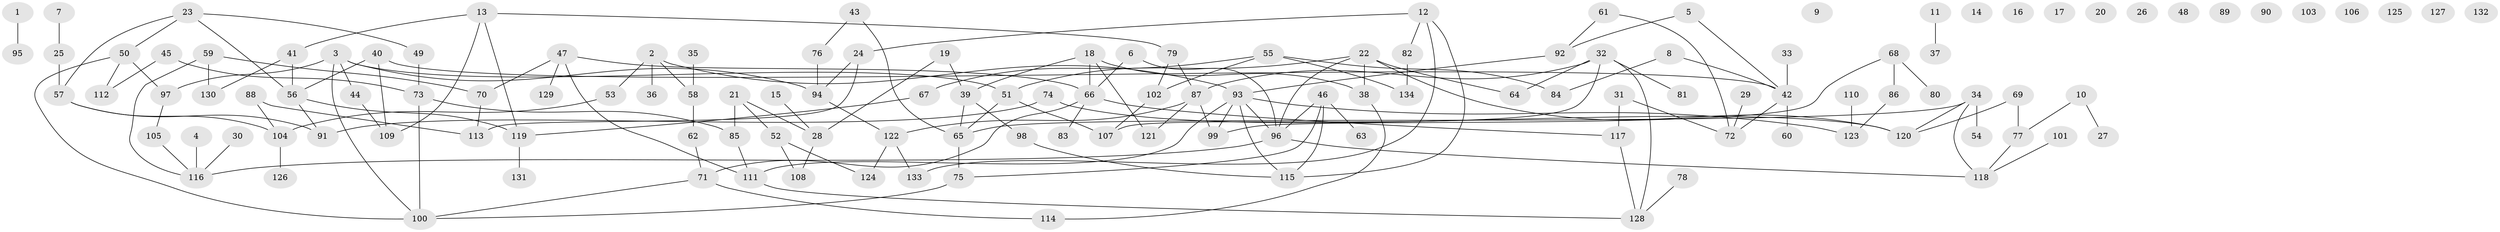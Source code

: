 // coarse degree distribution, {0: 0.4, 3: 0.125, 2: 0.075, 1: 0.2, 4: 0.05, 8: 0.025, 6: 0.05, 5: 0.05, 11: 0.025}
// Generated by graph-tools (version 1.1) at 2025/43/03/04/25 21:43:37]
// undirected, 134 vertices, 166 edges
graph export_dot {
graph [start="1"]
  node [color=gray90,style=filled];
  1;
  2;
  3;
  4;
  5;
  6;
  7;
  8;
  9;
  10;
  11;
  12;
  13;
  14;
  15;
  16;
  17;
  18;
  19;
  20;
  21;
  22;
  23;
  24;
  25;
  26;
  27;
  28;
  29;
  30;
  31;
  32;
  33;
  34;
  35;
  36;
  37;
  38;
  39;
  40;
  41;
  42;
  43;
  44;
  45;
  46;
  47;
  48;
  49;
  50;
  51;
  52;
  53;
  54;
  55;
  56;
  57;
  58;
  59;
  60;
  61;
  62;
  63;
  64;
  65;
  66;
  67;
  68;
  69;
  70;
  71;
  72;
  73;
  74;
  75;
  76;
  77;
  78;
  79;
  80;
  81;
  82;
  83;
  84;
  85;
  86;
  87;
  88;
  89;
  90;
  91;
  92;
  93;
  94;
  95;
  96;
  97;
  98;
  99;
  100;
  101;
  102;
  103;
  104;
  105;
  106;
  107;
  108;
  109;
  110;
  111;
  112;
  113;
  114;
  115;
  116;
  117;
  118;
  119;
  120;
  121;
  122;
  123;
  124;
  125;
  126;
  127;
  128;
  129;
  130;
  131;
  132;
  133;
  134;
  1 -- 95;
  2 -- 36;
  2 -- 53;
  2 -- 58;
  2 -- 93;
  3 -- 44;
  3 -- 51;
  3 -- 94;
  3 -- 97;
  3 -- 100;
  4 -- 116;
  5 -- 42;
  5 -- 92;
  6 -- 66;
  6 -- 96;
  7 -- 25;
  8 -- 42;
  8 -- 84;
  10 -- 27;
  10 -- 77;
  11 -- 37;
  12 -- 24;
  12 -- 82;
  12 -- 115;
  12 -- 133;
  13 -- 41;
  13 -- 79;
  13 -- 109;
  13 -- 119;
  15 -- 28;
  18 -- 38;
  18 -- 39;
  18 -- 66;
  18 -- 121;
  19 -- 28;
  19 -- 39;
  21 -- 28;
  21 -- 52;
  21 -- 85;
  22 -- 38;
  22 -- 51;
  22 -- 64;
  22 -- 96;
  22 -- 120;
  23 -- 49;
  23 -- 50;
  23 -- 56;
  23 -- 57;
  24 -- 94;
  24 -- 113;
  25 -- 57;
  28 -- 108;
  29 -- 72;
  30 -- 116;
  31 -- 72;
  31 -- 117;
  32 -- 64;
  32 -- 81;
  32 -- 87;
  32 -- 107;
  32 -- 128;
  33 -- 42;
  34 -- 54;
  34 -- 65;
  34 -- 118;
  34 -- 120;
  35 -- 58;
  38 -- 114;
  39 -- 65;
  39 -- 98;
  40 -- 42;
  40 -- 56;
  40 -- 109;
  41 -- 56;
  41 -- 130;
  42 -- 60;
  42 -- 72;
  43 -- 65;
  43 -- 76;
  44 -- 109;
  45 -- 73;
  45 -- 112;
  46 -- 63;
  46 -- 75;
  46 -- 96;
  46 -- 115;
  47 -- 66;
  47 -- 70;
  47 -- 111;
  47 -- 129;
  49 -- 73;
  50 -- 97;
  50 -- 100;
  50 -- 112;
  51 -- 65;
  51 -- 107;
  52 -- 108;
  52 -- 124;
  53 -- 104;
  55 -- 67;
  55 -- 84;
  55 -- 102;
  55 -- 134;
  56 -- 91;
  56 -- 119;
  57 -- 91;
  57 -- 104;
  58 -- 62;
  59 -- 70;
  59 -- 116;
  59 -- 130;
  61 -- 72;
  61 -- 92;
  62 -- 71;
  65 -- 75;
  66 -- 71;
  66 -- 83;
  66 -- 117;
  67 -- 119;
  68 -- 80;
  68 -- 86;
  68 -- 99;
  69 -- 77;
  69 -- 120;
  70 -- 113;
  71 -- 100;
  71 -- 114;
  73 -- 85;
  73 -- 100;
  74 -- 91;
  74 -- 120;
  75 -- 100;
  76 -- 94;
  77 -- 118;
  78 -- 128;
  79 -- 87;
  79 -- 102;
  82 -- 134;
  85 -- 111;
  86 -- 123;
  87 -- 99;
  87 -- 121;
  87 -- 122;
  88 -- 104;
  88 -- 113;
  92 -- 93;
  93 -- 96;
  93 -- 99;
  93 -- 111;
  93 -- 115;
  93 -- 123;
  94 -- 122;
  96 -- 116;
  96 -- 118;
  97 -- 105;
  98 -- 115;
  101 -- 118;
  102 -- 107;
  104 -- 126;
  105 -- 116;
  110 -- 123;
  111 -- 128;
  117 -- 128;
  119 -- 131;
  122 -- 124;
  122 -- 133;
}
